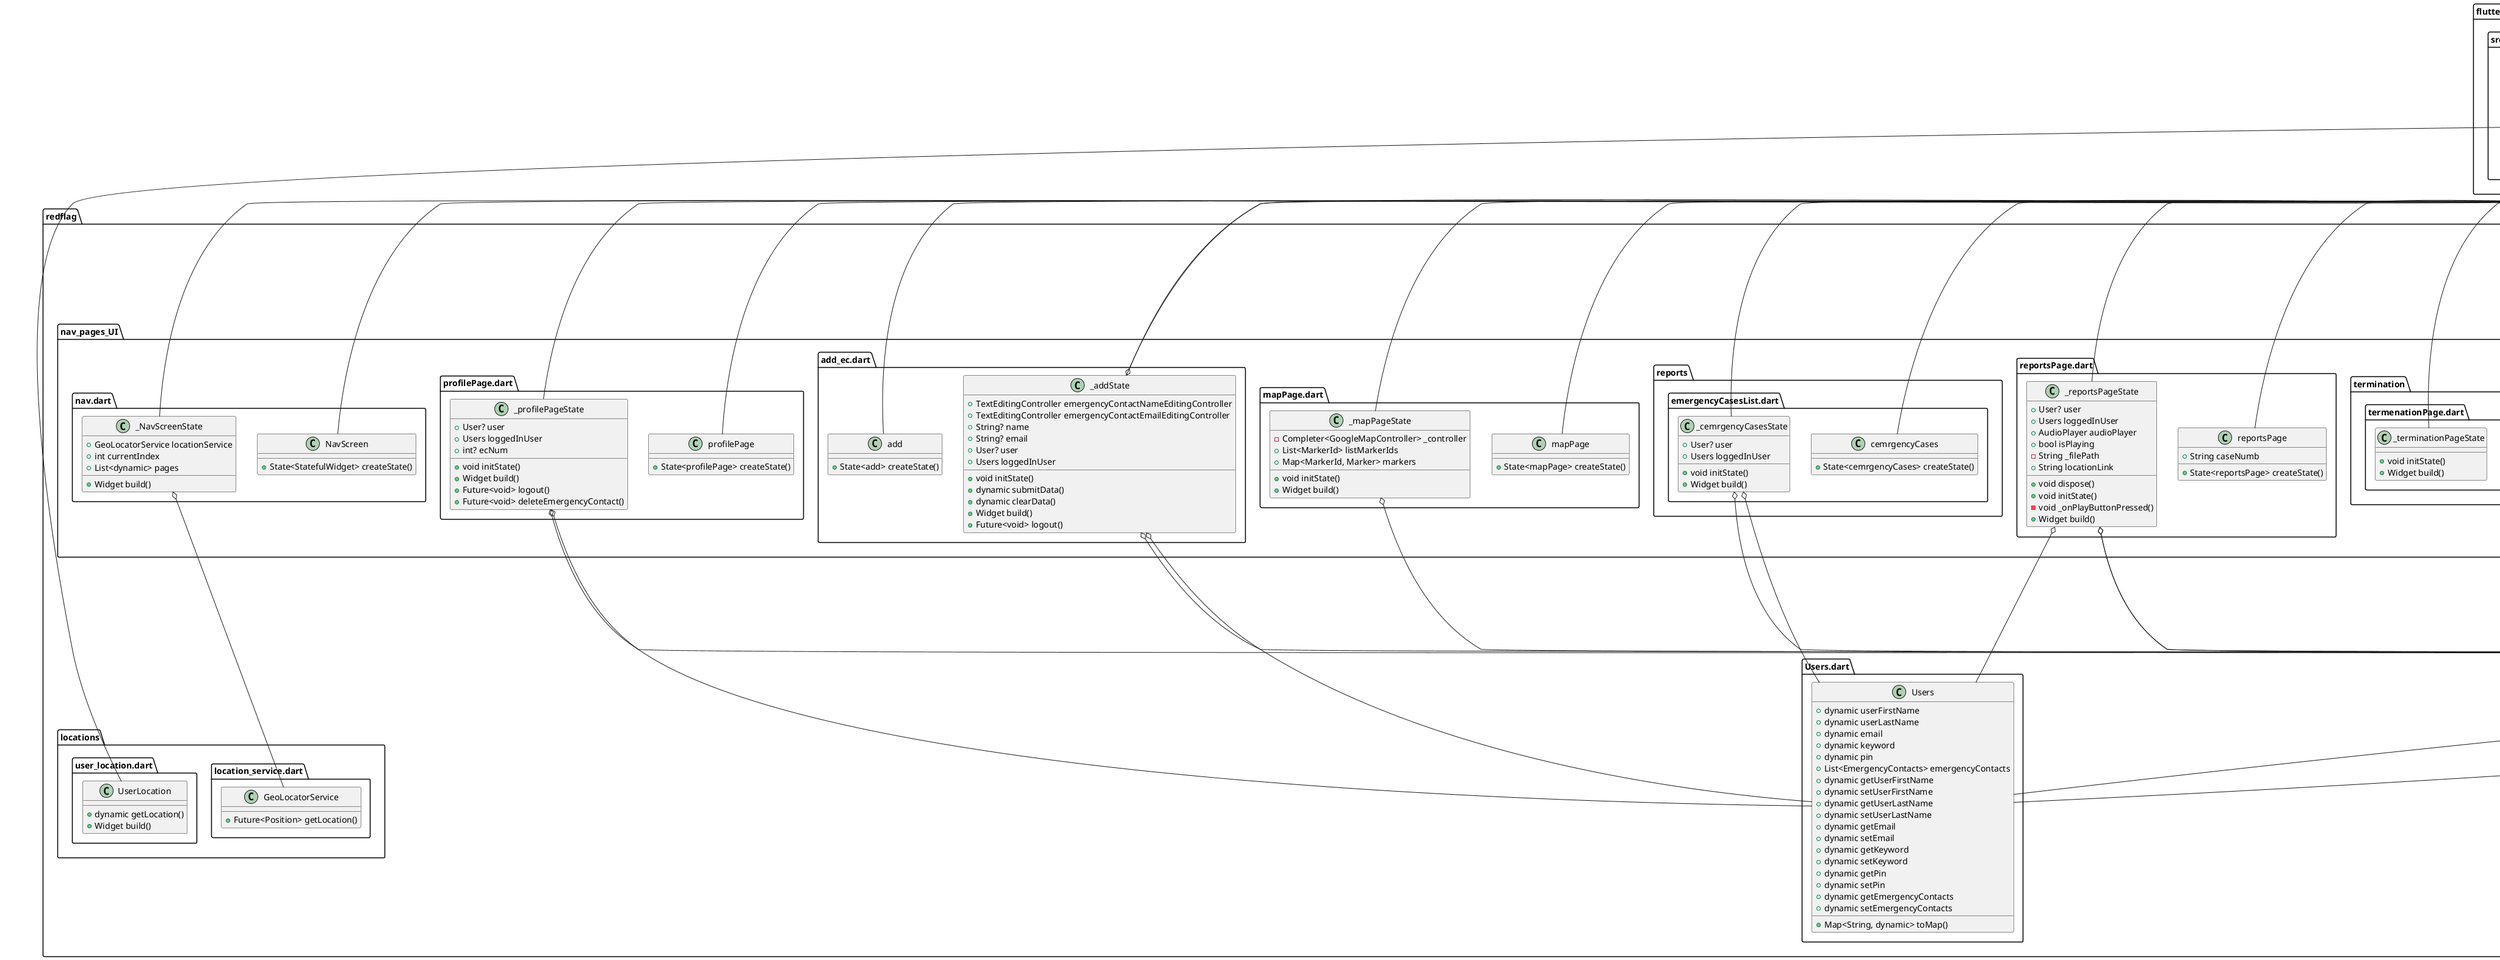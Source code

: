 @startuml
set namespaceSeparator ::

class "redflag::pin::pinVerficationPage.dart::Verificatoin" {
  +String status
  +_VerificatoinState createState()
}

"flutter::src::widgets::framework.dart::StatefulWidget" <|-- "redflag::pin::pinVerficationPage.dart::Verificatoin"

class "redflag::pin::pinVerficationPage.dart::_VerificatoinState" {
  +TextEditingController confirmPinEditingController
  -bool _pinLength
  -Timer? _timer
  -FlutterSoundRecorder _myRecorder
  +AssetsAudioPlayer audioPlayer
  +String filePath
  +dynamic emergencyId
  +dynamic endDate
  +User? user
  +Users loggedInUser
  +EmergencyContacts emergencyContactModel
  +List<dynamic> recipients
  +String? userFirstName
  +String? userLastName
  +Emergency emergencyCase
  +String subject
  +String? downloadUrl
  +void initState()
  +dynamic verify()
  +void startIt()
  +Future<void> record()
  +Future<String?> stopRecord()
  +Timer scheduleTimeout()
  +Future<dynamic> uploadRecording()
  +void startTimer()
  +Widget build()
}

"redflag::pin::pinVerficationPage.dart::_VerificatoinState" o-- "flutter::src::widgets::editable_text.dart::TextEditingController"
"redflag::pin::pinVerficationPage.dart::_VerificatoinState" o-- "dart::async::Timer"
"redflag::pin::pinVerficationPage.dart::_VerificatoinState" o-- "flutter_sound::public::flutter_sound_recorder.dart::FlutterSoundRecorder"
"redflag::pin::pinVerficationPage.dart::_VerificatoinState" o-- "assets_audio_player::src::assets_audio_player.dart::AssetsAudioPlayer"
"redflag::pin::pinVerficationPage.dart::_VerificatoinState" o-- "firebase_auth::firebase_auth.dart::User"
"redflag::pin::pinVerficationPage.dart::_VerificatoinState" o-- "redflag::Users.dart::Users"
"redflag::pin::pinVerficationPage.dart::_VerificatoinState" o-- "redflag::EmergencyContacts.dart::EmergencyContacts"
"redflag::pin::pinVerficationPage.dart::_VerificatoinState" o-- "redflag::Emergency.dart::Emergency"
"flutter::src::widgets::framework.dart::State" <|-- "redflag::pin::pinVerficationPage.dart::_VerificatoinState"

class "redflag::registration_pages::registration_screen.dart::RegistrationScreen" {
  +_RegistrationScreenState createState()
}

"flutter::src::widgets::framework.dart::StatefulWidget" <|-- "redflag::registration_pages::registration_screen.dart::RegistrationScreen"

class "redflag::registration_pages::registration_screen.dart::_RegistrationScreenState" {
  -FirebaseAuth _auth
  +String? errorMessage
  +int currentStep
  +TextEditingController firstNameEditingController
  +TextEditingController secondNameEditingController
  +TextEditingController emailEditingController
  +TextEditingController passwordEditingController
  +TextEditingController confirmPasswordEditingController
  +TextEditingController confirmPinEditingController
  +TextEditingController keywordEditingController
  +TextEditingController confirmKeywordEditingController
  +TextEditingController emergencyContactNameEditingController
  +TextEditingController emergencyContactEmailEditingController
  +Users userModel
  +EmergencyContacts emergencyContactModel
  +Widget build()
  +void signUp()
  +dynamic postDetailsToFirestore()
}

"redflag::registration_pages::registration_screen.dart::_RegistrationScreenState" o-- "firebase_auth::firebase_auth.dart::FirebaseAuth"
"redflag::registration_pages::registration_screen.dart::_RegistrationScreenState" o-- "flutter::src::widgets::editable_text.dart::TextEditingController"
"redflag::registration_pages::registration_screen.dart::_RegistrationScreenState" o-- "redflag::Users.dart::Users"
"redflag::registration_pages::registration_screen.dart::_RegistrationScreenState" o-- "redflag::EmergencyContacts.dart::EmergencyContacts"
"flutter::src::widgets::framework.dart::State" <|-- "redflag::registration_pages::registration_screen.dart::_RegistrationScreenState"

class "redflag::registration_pages::login_screen.dart::LoginScreen" {
  +_LoginScreenState createState()
}

"flutter::src::widgets::framework.dart::StatefulWidget" <|-- "redflag::registration_pages::login_screen.dart::LoginScreen"

class "redflag::registration_pages::login_screen.dart::_LoginScreenState" {
  -GlobalKey<FormState> _formKey
  +TextEditingController emailController
  +TextEditingController passwordController
  -FirebaseAuth _auth
  +String? errorMessage
  +Widget build()
  +void signIn()
}

"redflag::registration_pages::login_screen.dart::_LoginScreenState" o-- "flutter::src::widgets::framework.dart::GlobalKey<FormState>"
"redflag::registration_pages::login_screen.dart::_LoginScreenState" o-- "flutter::src::widgets::editable_text.dart::TextEditingController"
"redflag::registration_pages::login_screen.dart::_LoginScreenState" o-- "firebase_auth::firebase_auth.dart::FirebaseAuth"
"flutter::src::widgets::framework.dart::State" <|-- "redflag::registration_pages::login_screen.dart::_LoginScreenState"

class "redflag::registration_pages::landing_screen.dart::LandingScreen" {
  +_LandingScreenState createState()
}

"flutter::src::widgets::framework.dart::StatefulWidget" <|-- "redflag::registration_pages::landing_screen.dart::LandingScreen"

class "redflag::registration_pages::landing_screen.dart::_LandingScreenState" {
  +Widget build()
}

"flutter::src::widgets::framework.dart::State" <|-- "redflag::registration_pages::landing_screen.dart::_LandingScreenState"

class "redflag::main.dart::MyApp" {
  +State<StatefulWidget> createState()
}

"flutter::src::widgets::framework.dart::StatefulWidget" <|-- "redflag::main.dart::MyApp"

class "redflag::main.dart::_MyAppState" {
  +Widget build()
}

"flutter::src::widgets::framework.dart::State" <|-- "redflag::main.dart::_MyAppState"

class "redflag::nav_pages_UI::activatePage.dart::activationPage" {
  +State<activationPage> createState()
}

"flutter::src::widgets::framework.dart::StatefulWidget" <|-- "redflag::nav_pages_UI::activatePage.dart::activationPage"

class "redflag::nav_pages_UI::activatePage.dart::_activationPageState" {
  -RingerModeStatus _soundMode
  +void initState()
  +void permissionsInit()
  -Future<void> _setSilentMode()
  +Widget build()
}

"redflag::nav_pages_UI::activatePage.dart::_activationPageState" o-- "sound_mode::utils::ringer_mode_statuses.dart::RingerModeStatus"
"flutter::src::widgets::framework.dart::State" <|-- "redflag::nav_pages_UI::activatePage.dart::_activationPageState"

class "redflag::nav_pages_UI::termination::termenationPage.dart::terminationPage" {
  +State<terminationPage> createState()
}

"flutter::src::widgets::framework.dart::StatefulWidget" <|-- "redflag::nav_pages_UI::termination::termenationPage.dart::terminationPage"

class "redflag::nav_pages_UI::termination::termenationPage.dart::_terminationPageState" {
  +void initState()
  +Widget build()
}

"flutter::src::widgets::framework.dart::State" <|-- "redflag::nav_pages_UI::termination::termenationPage.dart::_terminationPageState"

class "redflag::nav_pages_UI::profilePage.dart::profilePage" {
  +State<profilePage> createState()
}

"flutter::src::widgets::framework.dart::StatefulWidget" <|-- "redflag::nav_pages_UI::profilePage.dart::profilePage"

class "redflag::nav_pages_UI::profilePage.dart::_profilePageState" {
  +User? user
  +Users loggedInUser
  +int? ecNum
  +void initState()
  +Widget build()
  +Future<void> logout()
  +Future<void> deleteEmergencyContact()
}

"redflag::nav_pages_UI::profilePage.dart::_profilePageState" o-- "firebase_auth::firebase_auth.dart::User"
"redflag::nav_pages_UI::profilePage.dart::_profilePageState" o-- "redflag::Users.dart::Users"
"flutter::src::widgets::framework.dart::State" <|-- "redflag::nav_pages_UI::profilePage.dart::_profilePageState"

class "redflag::nav_pages_UI::reportsPage.dart::reportsPage" {
  +String caseNumb
  +State<reportsPage> createState()
}

"flutter::src::widgets::framework.dart::StatefulWidget" <|-- "redflag::nav_pages_UI::reportsPage.dart::reportsPage"

class "redflag::nav_pages_UI::reportsPage.dart::_reportsPageState" {
  +User? user
  +Users loggedInUser
  +AudioPlayer audioPlayer
  +bool isPlaying
  -String _filePath
  +String locationLink
  +void dispose()
  +void initState()
  -void _onPlayButtonPressed()
  +Widget build()
}

"redflag::nav_pages_UI::reportsPage.dart::_reportsPageState" o-- "firebase_auth::firebase_auth.dart::User"
"redflag::nav_pages_UI::reportsPage.dart::_reportsPageState" o-- "redflag::Users.dart::Users"
"redflag::nav_pages_UI::reportsPage.dart::_reportsPageState" o-- "audioplayers::src::audioplayer.dart::AudioPlayer"
"flutter::src::widgets::framework.dart::State" <|-- "redflag::nav_pages_UI::reportsPage.dart::_reportsPageState"

class "redflag::nav_pages_UI::mapPage.dart::mapPage" {
  +State<mapPage> createState()
}

"flutter::src::widgets::framework.dart::StatefulWidget" <|-- "redflag::nav_pages_UI::mapPage.dart::mapPage"

class "redflag::nav_pages_UI::mapPage.dart::_mapPageState" {
  -Completer<GoogleMapController> _controller
  +List<MarkerId> listMarkerIds
  +Map<MarkerId, Marker> markers
  +void initState()
  +Widget build()
}

"redflag::nav_pages_UI::mapPage.dart::_mapPageState" o-- "dart::async::Completer<GoogleMapController>"
"flutter::src::widgets::framework.dart::State" <|-- "redflag::nav_pages_UI::mapPage.dart::_mapPageState"

class "redflag::nav_pages_UI::nav.dart::NavScreen" {
  +State<StatefulWidget> createState()
}

"flutter::src::widgets::framework.dart::StatefulWidget" <|-- "redflag::nav_pages_UI::nav.dart::NavScreen"

class "redflag::nav_pages_UI::nav.dart::_NavScreenState" {
  +GeoLocatorService locationService
  +int currentIndex
  +List<dynamic> pages
  +Widget build()
}

"redflag::nav_pages_UI::nav.dart::_NavScreenState" o-- "redflag::locations::location_service.dart::GeoLocatorService"
"flutter::src::widgets::framework.dart::State" <|-- "redflag::nav_pages_UI::nav.dart::_NavScreenState"

class "redflag::nav_pages_UI::add_ec.dart::add" {
  +State<add> createState()
}

"flutter::src::widgets::framework.dart::StatefulWidget" <|-- "redflag::nav_pages_UI::add_ec.dart::add"

class "redflag::nav_pages_UI::add_ec.dart::_addState" {
  +TextEditingController emergencyContactNameEditingController
  +TextEditingController emergencyContactEmailEditingController
  +String? name
  +String? email
  +User? user
  +Users loggedInUser
  +void initState()
  +dynamic submitData()
  +dynamic clearData()
  +Widget build()
  +Future<void> logout()
}

"redflag::nav_pages_UI::add_ec.dart::_addState" o-- "flutter::src::widgets::editable_text.dart::TextEditingController"
"redflag::nav_pages_UI::add_ec.dart::_addState" o-- "firebase_auth::firebase_auth.dart::User"
"redflag::nav_pages_UI::add_ec.dart::_addState" o-- "redflag::Users.dart::Users"
"flutter::src::widgets::framework.dart::State" <|-- "redflag::nav_pages_UI::add_ec.dart::_addState"

class "redflag::nav_pages_UI::reports::emergencyCasesList.dart::cemrgencyCases" {
  +State<cemrgencyCases> createState()
}

"flutter::src::widgets::framework.dart::StatefulWidget" <|-- "redflag::nav_pages_UI::reports::emergencyCasesList.dart::cemrgencyCases"

class "redflag::nav_pages_UI::reports::emergencyCasesList.dart::_cemrgencyCasesState" {
  +User? user
  +Users loggedInUser
  +void initState()
  +Widget build()
}

"redflag::nav_pages_UI::reports::emergencyCasesList.dart::_cemrgencyCasesState" o-- "firebase_auth::firebase_auth.dart::User"
"redflag::nav_pages_UI::reports::emergencyCasesList.dart::_cemrgencyCasesState" o-- "redflag::Users.dart::Users"
"flutter::src::widgets::framework.dart::State" <|-- "redflag::nav_pages_UI::reports::emergencyCasesList.dart::_cemrgencyCasesState"

class "redflag::Emergency.dart::Emergency" {
  +dynamic caseNumber
  +dynamic endTime
  +dynamic userLocation
  +dynamic audioRecording
  +dynamic getCaseNumber
  +dynamic setCaseNumber
  +dynamic getEndTime
  +dynamic setEndTime
  +dynamic getUserLocation
  +dynamic setUserLocation
  +dynamic getAudioRecording
  +dynamic setAudioRecording
  +Map<String, dynamic> toMap()
  +dynamic sendMail()
}

class "redflag::EmergencyContacts.dart::EmergencyContacts" {
  +dynamic eFullName
  +dynamic ecEmail
  +String getFullName
  +String setFullName
  +dynamic getEcEmail
  +dynamic setEcEmail
  +Map<String, dynamic> toMap()
}

class "redflag::locations::location_service.dart::GeoLocatorService" {
  +Future<Position> getLocation()
}

class "redflag::locations::user_location.dart::UserLocation" {
  +dynamic getLocation()
  +Widget build()
}

"flutter::src::widgets::framework.dart::StatelessWidget" <|-- "redflag::locations::user_location.dart::UserLocation"

class "redflag::Users.dart::Users" {
  +dynamic userFirstName
  +dynamic userLastName
  +dynamic email
  +dynamic keyword
  +dynamic pin
  +List<EmergencyContacts> emergencyContacts
  +dynamic getUserFirstName
  +dynamic setUserFirstName
  +dynamic getUserLastName
  +dynamic setUserLastName
  +dynamic getEmail
  +dynamic setEmail
  +dynamic getKeyword
  +dynamic setKeyword
  +dynamic getPin
  +dynamic setPin
  +dynamic getEmergencyContacts
  +dynamic setEmergencyContacts
  +Map<String, dynamic> toMap()
}


@enduml